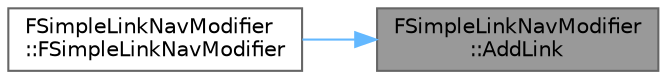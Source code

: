 digraph "FSimpleLinkNavModifier::AddLink"
{
 // INTERACTIVE_SVG=YES
 // LATEX_PDF_SIZE
  bgcolor="transparent";
  edge [fontname=Helvetica,fontsize=10,labelfontname=Helvetica,labelfontsize=10];
  node [fontname=Helvetica,fontsize=10,shape=box,height=0.2,width=0.4];
  rankdir="RL";
  Node1 [id="Node000001",label="FSimpleLinkNavModifier\l::AddLink",height=0.2,width=0.4,color="gray40", fillcolor="grey60", style="filled", fontcolor="black",tooltip=" "];
  Node1 -> Node2 [id="edge1_Node000001_Node000002",dir="back",color="steelblue1",style="solid",tooltip=" "];
  Node2 [id="Node000002",label="FSimpleLinkNavModifier\l::FSimpleLinkNavModifier",height=0.2,width=0.4,color="grey40", fillcolor="white", style="filled",URL="$db/d28/structFSimpleLinkNavModifier.html#af553e86d2991d9c76f656da04ab4b880",tooltip=" "];
}
